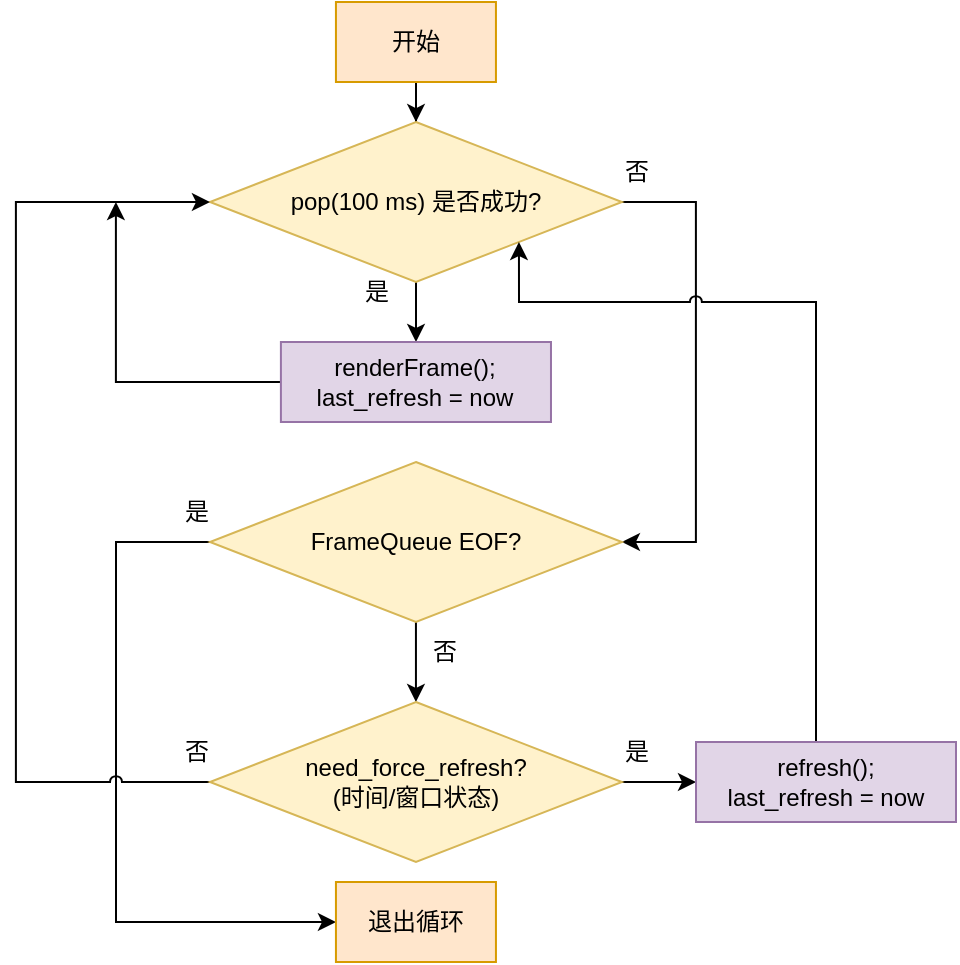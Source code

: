 <mxfile version="27.0.9">
  <diagram name="第 1 页" id="qTXOvzHEaPR2TH1l1SKP">
    <mxGraphModel dx="983" dy="597" grid="1" gridSize="10" guides="1" tooltips="1" connect="1" arrows="1" fold="1" page="1" pageScale="1" pageWidth="827" pageHeight="1169" math="0" shadow="0">
      <root>
        <mxCell id="0" />
        <mxCell id="1" parent="0" />
        <mxCell id="VwXRROb9cfSowV0fDv-F-41" style="edgeStyle=orthogonalEdgeStyle;rounded=0;orthogonalLoop=1;jettySize=auto;html=1;" edge="1" parent="1" source="VwXRROb9cfSowV0fDv-F-34" target="VwXRROb9cfSowV0fDv-F-36">
          <mxGeometry relative="1" as="geometry" />
        </mxCell>
        <mxCell id="VwXRROb9cfSowV0fDv-F-34" value="开始" style="rounded=0;whiteSpace=wrap;html=1;fillColor=#ffe6cc;strokeColor=#d79b00;" vertex="1" parent="1">
          <mxGeometry x="339.97" y="40" width="80" height="40" as="geometry" />
        </mxCell>
        <mxCell id="VwXRROb9cfSowV0fDv-F-59" style="edgeStyle=orthogonalEdgeStyle;rounded=0;orthogonalLoop=1;jettySize=auto;html=1;" edge="1" parent="1" source="VwXRROb9cfSowV0fDv-F-36" target="VwXRROb9cfSowV0fDv-F-58">
          <mxGeometry relative="1" as="geometry" />
        </mxCell>
        <mxCell id="VwXRROb9cfSowV0fDv-F-64" style="edgeStyle=orthogonalEdgeStyle;rounded=0;orthogonalLoop=1;jettySize=auto;html=1;entryX=1;entryY=0.5;entryDx=0;entryDy=0;" edge="1" parent="1" source="VwXRROb9cfSowV0fDv-F-36" target="VwXRROb9cfSowV0fDv-F-37">
          <mxGeometry relative="1" as="geometry">
            <Array as="points">
              <mxPoint x="519.97" y="140" />
              <mxPoint x="519.97" y="310" />
            </Array>
          </mxGeometry>
        </mxCell>
        <mxCell id="VwXRROb9cfSowV0fDv-F-36" value="&lt;p data-pm-slice=&quot;0 0 []&quot;&gt;pop(100 ms) 是否成功?&lt;/p&gt;" style="rhombus;whiteSpace=wrap;html=1;fillColor=#fff2cc;strokeColor=#d6b656;" vertex="1" parent="1">
          <mxGeometry x="276.97" y="100" width="206" height="80" as="geometry" />
        </mxCell>
        <mxCell id="VwXRROb9cfSowV0fDv-F-44" style="edgeStyle=orthogonalEdgeStyle;rounded=0;orthogonalLoop=1;jettySize=auto;html=1;" edge="1" parent="1" source="VwXRROb9cfSowV0fDv-F-37" target="VwXRROb9cfSowV0fDv-F-38">
          <mxGeometry relative="1" as="geometry" />
        </mxCell>
        <mxCell id="VwXRROb9cfSowV0fDv-F-65" style="edgeStyle=orthogonalEdgeStyle;rounded=0;orthogonalLoop=1;jettySize=auto;html=1;entryX=0;entryY=0.5;entryDx=0;entryDy=0;" edge="1" parent="1" source="VwXRROb9cfSowV0fDv-F-37" target="VwXRROb9cfSowV0fDv-F-39">
          <mxGeometry relative="1" as="geometry">
            <Array as="points">
              <mxPoint x="230" y="310" />
              <mxPoint x="230" y="500" />
            </Array>
          </mxGeometry>
        </mxCell>
        <mxCell id="VwXRROb9cfSowV0fDv-F-37" value="&lt;p data-pm-slice=&quot;0 0 []&quot;&gt;FrameQueue EOF?&lt;/p&gt;" style="rhombus;whiteSpace=wrap;html=1;fillColor=#fff2cc;strokeColor=#d6b656;" vertex="1" parent="1">
          <mxGeometry x="276.97" y="270" width="206" height="80" as="geometry" />
        </mxCell>
        <mxCell id="VwXRROb9cfSowV0fDv-F-70" style="edgeStyle=orthogonalEdgeStyle;rounded=0;orthogonalLoop=1;jettySize=auto;html=1;entryX=0;entryY=0.5;entryDx=0;entryDy=0;jumpStyle=arc;" edge="1" parent="1" source="VwXRROb9cfSowV0fDv-F-38" target="VwXRROb9cfSowV0fDv-F-36">
          <mxGeometry relative="1" as="geometry">
            <Array as="points">
              <mxPoint x="179.97" y="430" />
              <mxPoint x="179.97" y="140" />
            </Array>
          </mxGeometry>
        </mxCell>
        <mxCell id="VwXRROb9cfSowV0fDv-F-74" style="edgeStyle=orthogonalEdgeStyle;rounded=0;orthogonalLoop=1;jettySize=auto;html=1;" edge="1" parent="1" source="VwXRROb9cfSowV0fDv-F-38" target="VwXRROb9cfSowV0fDv-F-73">
          <mxGeometry relative="1" as="geometry" />
        </mxCell>
        <mxCell id="VwXRROb9cfSowV0fDv-F-38" value="&lt;p data-pm-slice=&quot;0 0 []&quot;&gt;need_force_refresh?&lt;br&gt;(时间/窗口状态)&lt;/p&gt;" style="rhombus;whiteSpace=wrap;html=1;fillColor=#fff2cc;strokeColor=#d6b656;" vertex="1" parent="1">
          <mxGeometry x="276.97" y="390" width="206" height="80" as="geometry" />
        </mxCell>
        <mxCell id="VwXRROb9cfSowV0fDv-F-39" value="退出循环" style="rounded=0;whiteSpace=wrap;html=1;fillColor=#ffe6cc;strokeColor=#d79b00;" vertex="1" parent="1">
          <mxGeometry x="339.97" y="480" width="80" height="40" as="geometry" />
        </mxCell>
        <mxCell id="VwXRROb9cfSowV0fDv-F-72" style="edgeStyle=orthogonalEdgeStyle;rounded=0;orthogonalLoop=1;jettySize=auto;html=1;jumpStyle=none;" edge="1" parent="1" source="VwXRROb9cfSowV0fDv-F-58">
          <mxGeometry relative="1" as="geometry">
            <mxPoint x="229.97" y="140" as="targetPoint" />
            <Array as="points">
              <mxPoint x="229.97" y="230" />
              <mxPoint x="229.97" y="140" />
            </Array>
          </mxGeometry>
        </mxCell>
        <mxCell id="VwXRROb9cfSowV0fDv-F-58" value="renderFrame();&lt;br&gt;last_refresh = now" style="rounded=0;whiteSpace=wrap;html=1;fillColor=#e1d5e7;strokeColor=#9673a6;" vertex="1" parent="1">
          <mxGeometry x="312.45" y="210" width="135.04" height="40" as="geometry" />
        </mxCell>
        <mxCell id="VwXRROb9cfSowV0fDv-F-62" value="是" style="text;html=1;align=center;verticalAlign=middle;resizable=0;points=[];autosize=1;strokeColor=none;fillColor=none;" vertex="1" parent="1">
          <mxGeometry x="339.97" y="170" width="40" height="30" as="geometry" />
        </mxCell>
        <mxCell id="VwXRROb9cfSowV0fDv-F-63" value="否" style="text;html=1;align=center;verticalAlign=middle;resizable=0;points=[];autosize=1;strokeColor=none;fillColor=none;" vertex="1" parent="1">
          <mxGeometry x="469.97" y="110" width="40" height="30" as="geometry" />
        </mxCell>
        <mxCell id="VwXRROb9cfSowV0fDv-F-66" value="是" style="text;html=1;align=center;verticalAlign=middle;resizable=0;points=[];autosize=1;strokeColor=none;fillColor=none;" vertex="1" parent="1">
          <mxGeometry x="249.97" y="280" width="40" height="30" as="geometry" />
        </mxCell>
        <mxCell id="VwXRROb9cfSowV0fDv-F-67" value="否" style="text;html=1;align=center;verticalAlign=middle;resizable=0;points=[];autosize=1;strokeColor=none;fillColor=none;" vertex="1" parent="1">
          <mxGeometry x="373.97" y="350" width="40" height="30" as="geometry" />
        </mxCell>
        <mxCell id="VwXRROb9cfSowV0fDv-F-71" value="否" style="text;html=1;align=center;verticalAlign=middle;resizable=0;points=[];autosize=1;strokeColor=none;fillColor=none;" vertex="1" parent="1">
          <mxGeometry x="249.97" y="400" width="40" height="30" as="geometry" />
        </mxCell>
        <mxCell id="VwXRROb9cfSowV0fDv-F-76" style="edgeStyle=orthogonalEdgeStyle;rounded=0;orthogonalLoop=1;jettySize=auto;html=1;entryX=1;entryY=1;entryDx=0;entryDy=0;jumpStyle=arc;" edge="1" parent="1" source="VwXRROb9cfSowV0fDv-F-73" target="VwXRROb9cfSowV0fDv-F-36">
          <mxGeometry relative="1" as="geometry">
            <Array as="points">
              <mxPoint x="580" y="190" />
              <mxPoint x="432" y="190" />
            </Array>
          </mxGeometry>
        </mxCell>
        <mxCell id="VwXRROb9cfSowV0fDv-F-73" value="refresh();&lt;br&gt;last_refresh = now" style="rounded=0;whiteSpace=wrap;html=1;fillColor=#e1d5e7;strokeColor=#9673a6;" vertex="1" parent="1">
          <mxGeometry x="520" y="410" width="130" height="40" as="geometry" />
        </mxCell>
        <mxCell id="VwXRROb9cfSowV0fDv-F-75" value="是" style="text;html=1;align=center;verticalAlign=middle;resizable=0;points=[];autosize=1;strokeColor=none;fillColor=none;" vertex="1" parent="1">
          <mxGeometry x="469.97" y="400" width="40" height="30" as="geometry" />
        </mxCell>
      </root>
    </mxGraphModel>
  </diagram>
</mxfile>
